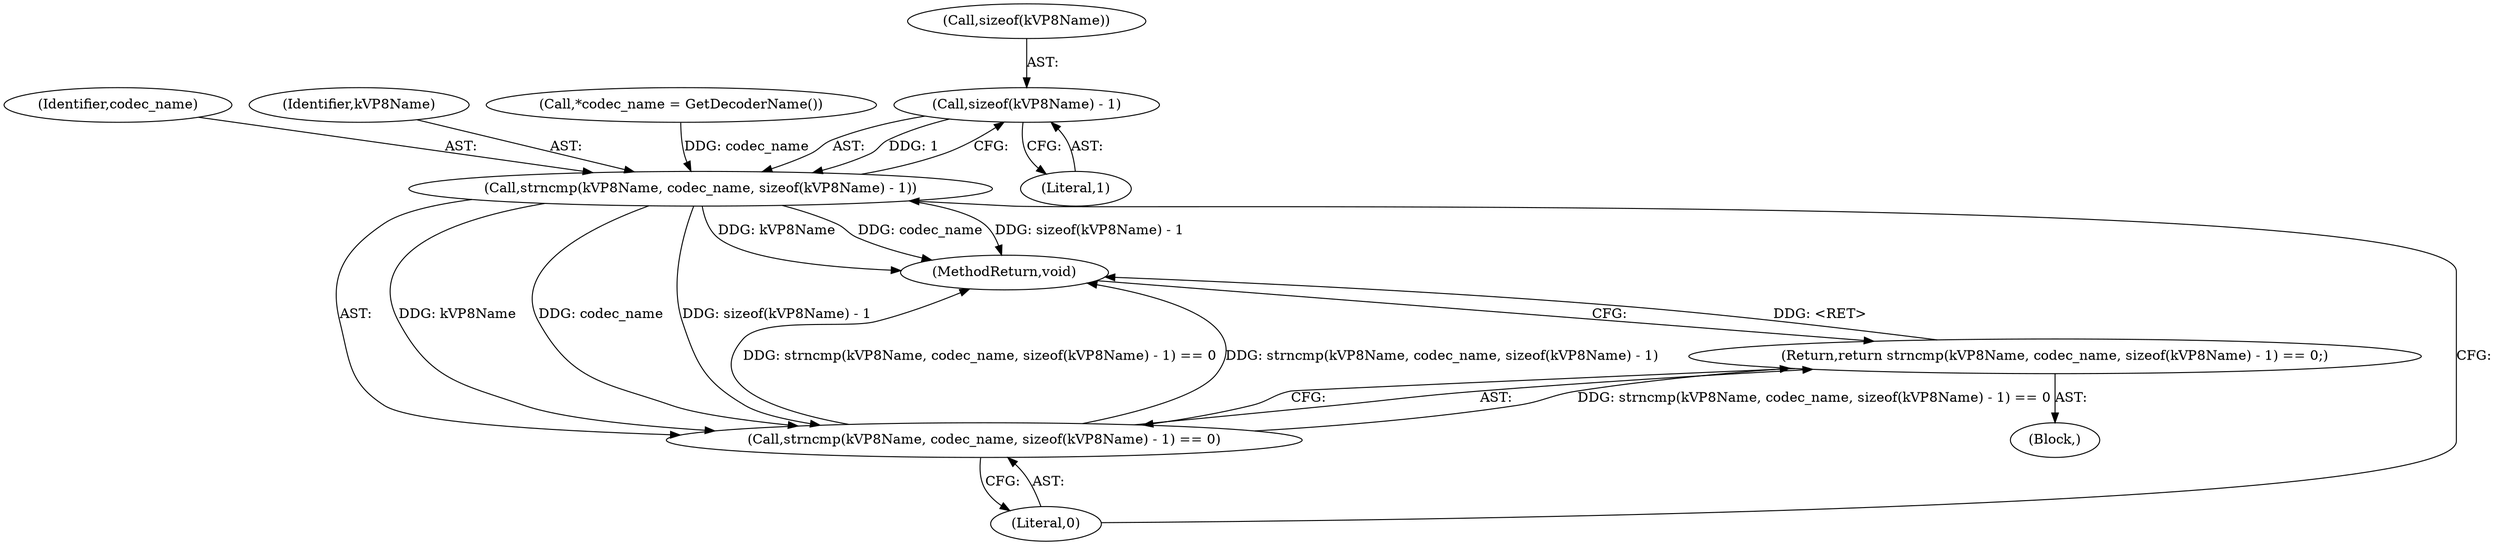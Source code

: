 digraph "0_Android_5a9753fca56f0eeb9f61e342b2fccffc364f9426_60@API" {
"1000116" [label="(Call,sizeof(kVP8Name) - 1)"];
"1000113" [label="(Call,strncmp(kVP8Name, codec_name, sizeof(kVP8Name) - 1))"];
"1000112" [label="(Call,strncmp(kVP8Name, codec_name, sizeof(kVP8Name) - 1) == 0)"];
"1000111" [label="(Return,return strncmp(kVP8Name, codec_name, sizeof(kVP8Name) - 1) == 0;)"];
"1000115" [label="(Identifier,codec_name)"];
"1000117" [label="(Call,sizeof(kVP8Name))"];
"1000114" [label="(Identifier,kVP8Name)"];
"1000111" [label="(Return,return strncmp(kVP8Name, codec_name, sizeof(kVP8Name) - 1) == 0;)"];
"1000112" [label="(Call,strncmp(kVP8Name, codec_name, sizeof(kVP8Name) - 1) == 0)"];
"1000113" [label="(Call,strncmp(kVP8Name, codec_name, sizeof(kVP8Name) - 1))"];
"1000120" [label="(Literal,0)"];
"1000106" [label="(Block,)"];
"1000119" [label="(Literal,1)"];
"1000151" [label="(MethodReturn,void)"];
"1000108" [label="(Call,*codec_name = GetDecoderName())"];
"1000116" [label="(Call,sizeof(kVP8Name) - 1)"];
"1000116" -> "1000113"  [label="AST: "];
"1000116" -> "1000119"  [label="CFG: "];
"1000117" -> "1000116"  [label="AST: "];
"1000119" -> "1000116"  [label="AST: "];
"1000113" -> "1000116"  [label="CFG: "];
"1000116" -> "1000113"  [label="DDG: 1"];
"1000113" -> "1000112"  [label="AST: "];
"1000114" -> "1000113"  [label="AST: "];
"1000115" -> "1000113"  [label="AST: "];
"1000120" -> "1000113"  [label="CFG: "];
"1000113" -> "1000151"  [label="DDG: kVP8Name"];
"1000113" -> "1000151"  [label="DDG: codec_name"];
"1000113" -> "1000151"  [label="DDG: sizeof(kVP8Name) - 1"];
"1000113" -> "1000112"  [label="DDG: kVP8Name"];
"1000113" -> "1000112"  [label="DDG: codec_name"];
"1000113" -> "1000112"  [label="DDG: sizeof(kVP8Name) - 1"];
"1000108" -> "1000113"  [label="DDG: codec_name"];
"1000112" -> "1000111"  [label="AST: "];
"1000112" -> "1000120"  [label="CFG: "];
"1000120" -> "1000112"  [label="AST: "];
"1000111" -> "1000112"  [label="CFG: "];
"1000112" -> "1000151"  [label="DDG: strncmp(kVP8Name, codec_name, sizeof(kVP8Name) - 1) == 0"];
"1000112" -> "1000151"  [label="DDG: strncmp(kVP8Name, codec_name, sizeof(kVP8Name) - 1)"];
"1000112" -> "1000111"  [label="DDG: strncmp(kVP8Name, codec_name, sizeof(kVP8Name) - 1) == 0"];
"1000111" -> "1000106"  [label="AST: "];
"1000151" -> "1000111"  [label="CFG: "];
"1000111" -> "1000151"  [label="DDG: <RET>"];
}
